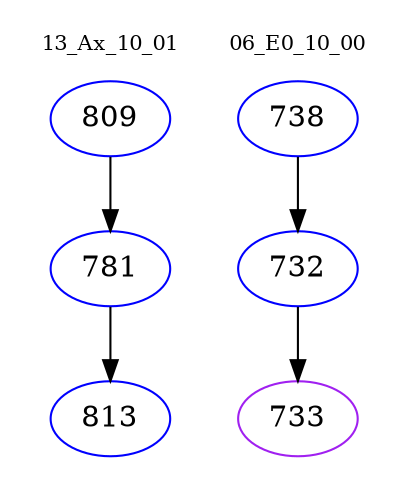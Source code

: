 digraph{
subgraph cluster_0 {
color = white
label = "13_Ax_10_01";
fontsize=10;
T0_809 [label="809", color="blue"]
T0_809 -> T0_781 [color="black"]
T0_781 [label="781", color="blue"]
T0_781 -> T0_813 [color="black"]
T0_813 [label="813", color="blue"]
}
subgraph cluster_1 {
color = white
label = "06_E0_10_00";
fontsize=10;
T1_738 [label="738", color="blue"]
T1_738 -> T1_732 [color="black"]
T1_732 [label="732", color="blue"]
T1_732 -> T1_733 [color="black"]
T1_733 [label="733", color="purple"]
}
}
